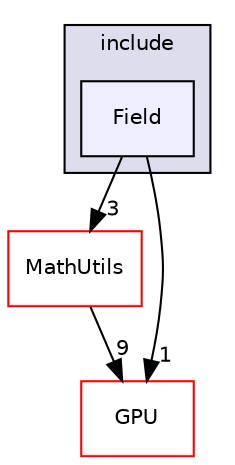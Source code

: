 digraph "/home/travis/build/AliceO2Group/AliceO2/Common/Field/include/Field" {
  bgcolor=transparent;
  compound=true
  node [ fontsize="10", fontname="Helvetica"];
  edge [ labelfontsize="10", labelfontname="Helvetica"];
  subgraph clusterdir_171455a88647a41369173dba8202b4e0 {
    graph [ bgcolor="#ddddee", pencolor="black", label="include" fontname="Helvetica", fontsize="10", URL="dir_171455a88647a41369173dba8202b4e0.html"]
  dir_caf7403912791a29bd62d03f3f604d10 [shape=box, label="Field", style="filled", fillcolor="#eeeeff", pencolor="black", URL="dir_caf7403912791a29bd62d03f3f604d10.html"];
  }
  dir_1e6fb7e1d286de65f5cad603aaa68769 [shape=box label="MathUtils" color="red" URL="dir_1e6fb7e1d286de65f5cad603aaa68769.html"];
  dir_f511f1e9c03c071966ae594f00bbc5e0 [shape=box label="GPU" color="red" URL="dir_f511f1e9c03c071966ae594f00bbc5e0.html"];
  dir_1e6fb7e1d286de65f5cad603aaa68769->dir_f511f1e9c03c071966ae594f00bbc5e0 [headlabel="9", labeldistance=1.5 headhref="dir_000045_000762.html"];
  dir_caf7403912791a29bd62d03f3f604d10->dir_1e6fb7e1d286de65f5cad603aaa68769 [headlabel="3", labeldistance=1.5 headhref="dir_000042_000045.html"];
  dir_caf7403912791a29bd62d03f3f604d10->dir_f511f1e9c03c071966ae594f00bbc5e0 [headlabel="1", labeldistance=1.5 headhref="dir_000042_000762.html"];
}
